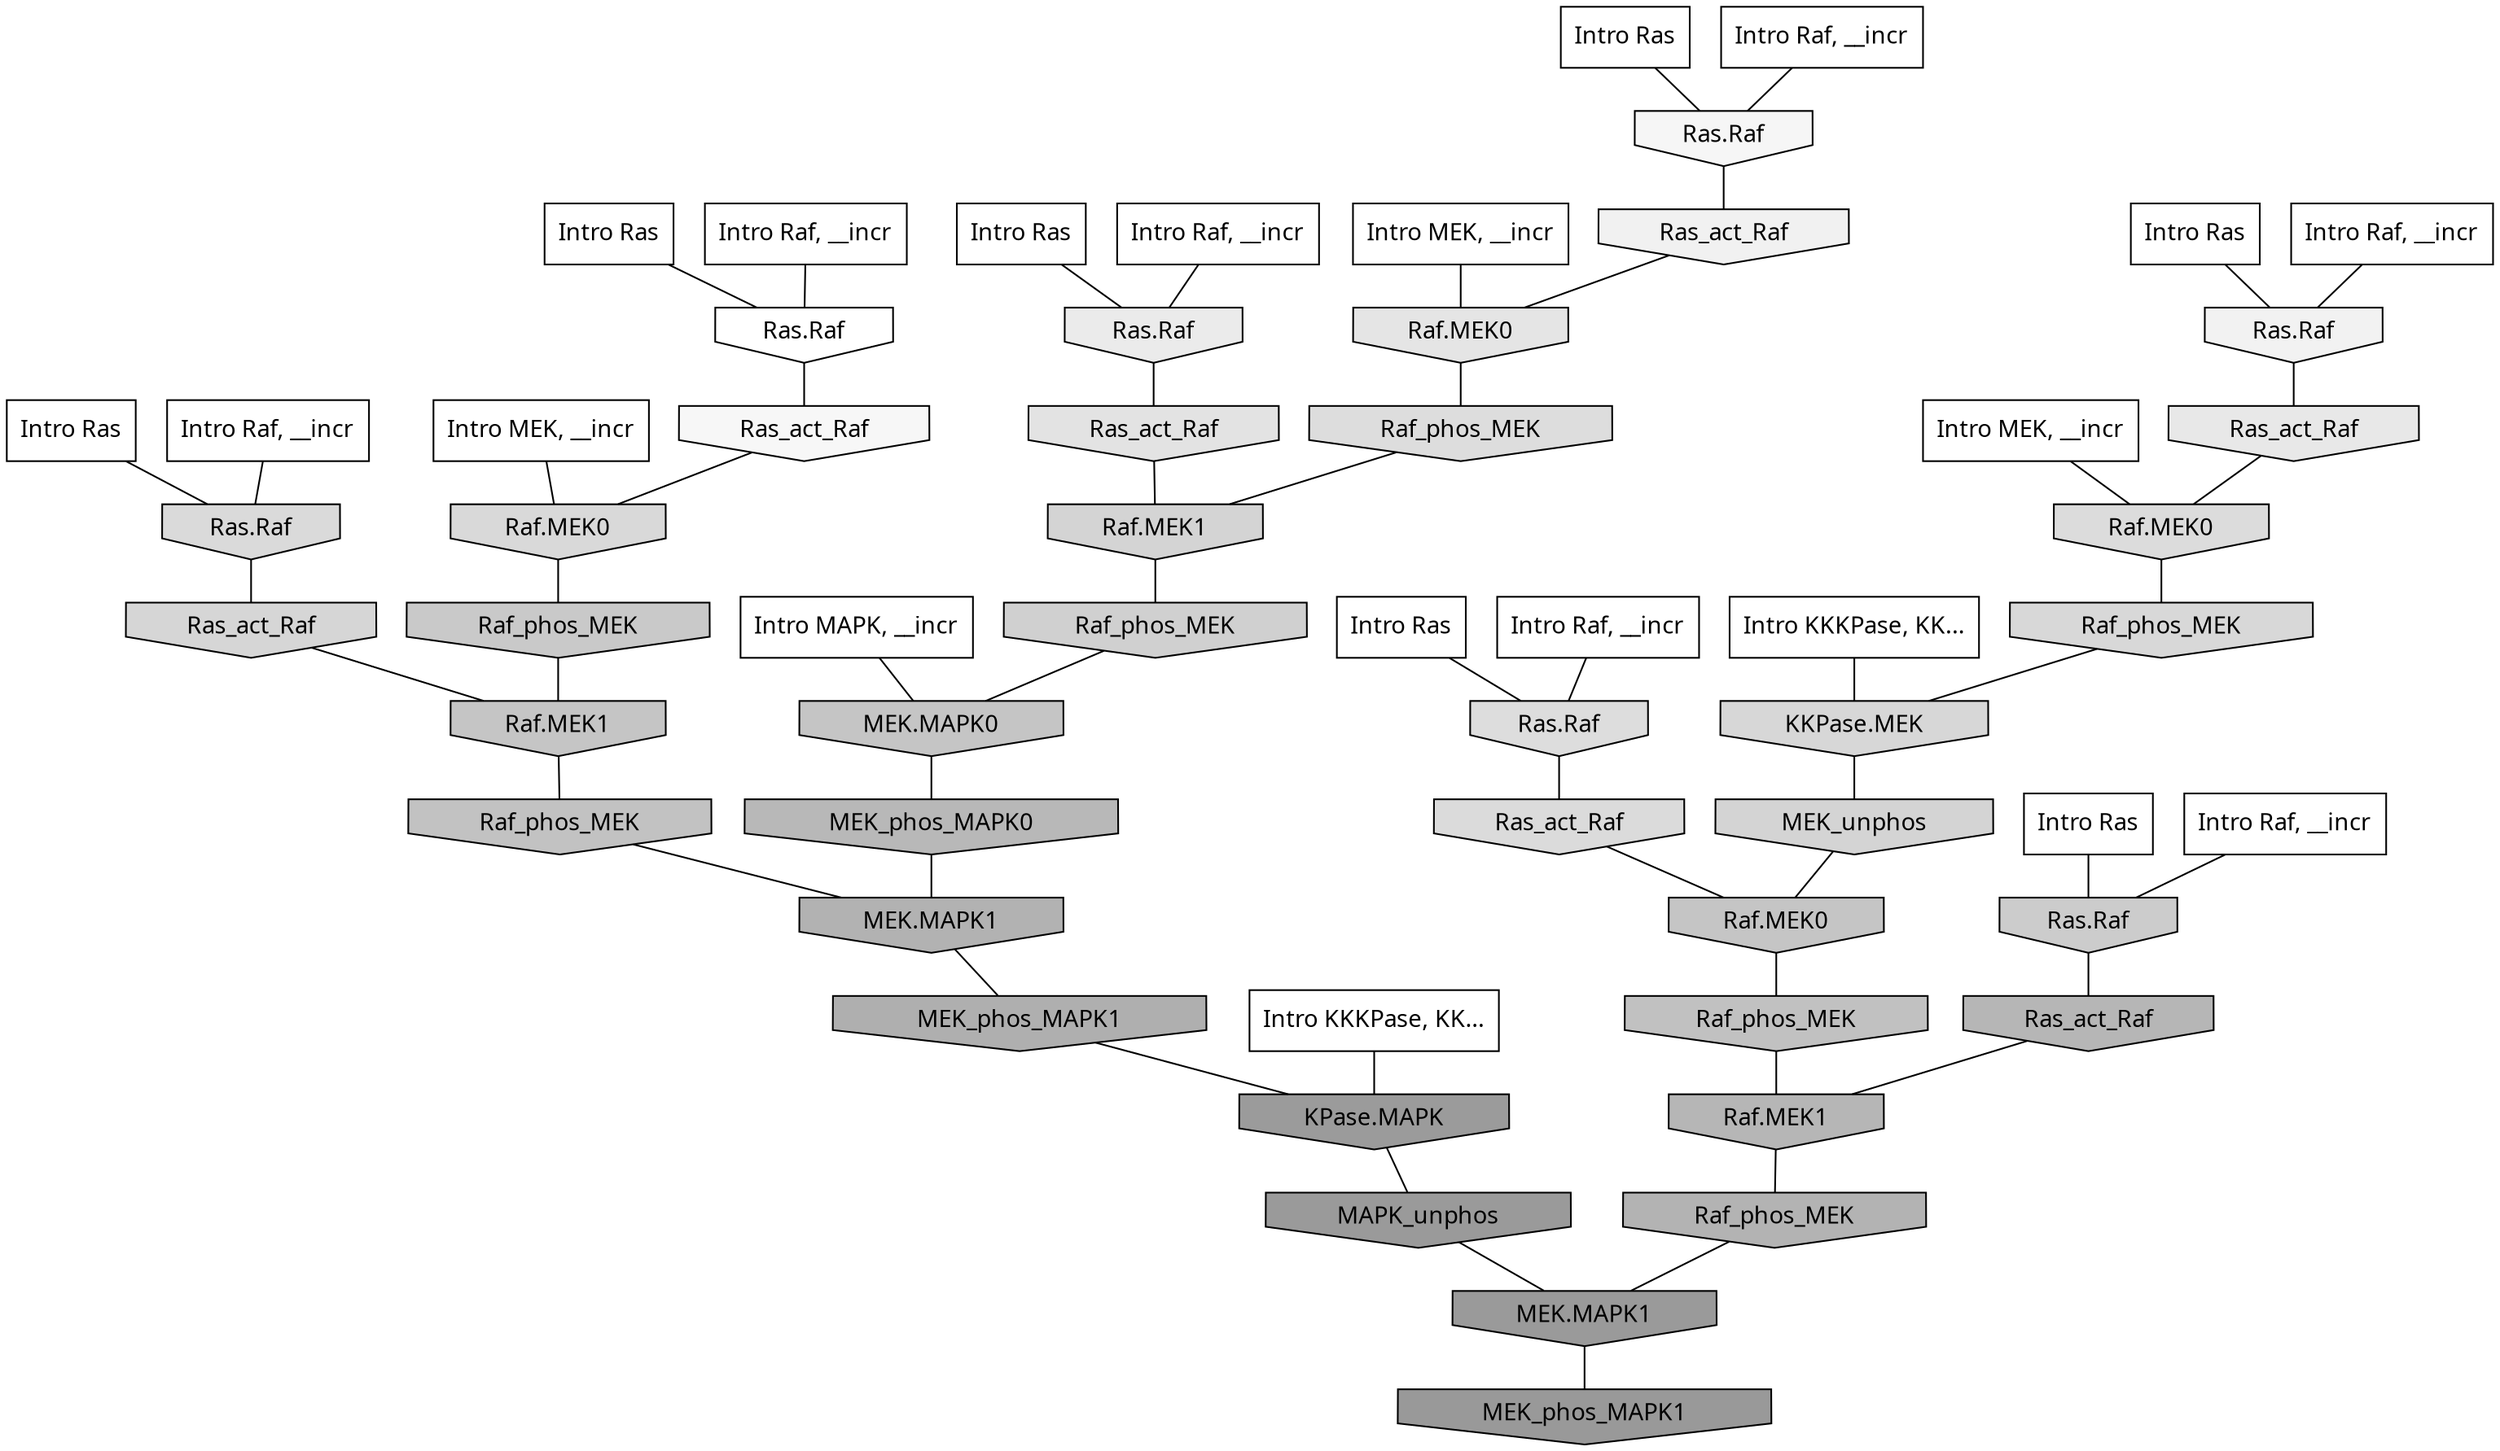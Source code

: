 digraph G{
  rankdir="TB";
  ranksep=0.30;
  node [fontname="CMU Serif"];
  edge [fontname="CMU Serif"];
  
  7 [label="Intro Ras", shape=rectangle, style=filled, fillcolor="0.000 0.000 1.000"]
  
  18 [label="Intro Ras", shape=rectangle, style=filled, fillcolor="0.000 0.000 1.000"]
  
  27 [label="Intro Ras", shape=rectangle, style=filled, fillcolor="0.000 0.000 1.000"]
  
  44 [label="Intro Ras", shape=rectangle, style=filled, fillcolor="0.000 0.000 1.000"]
  
  60 [label="Intro Ras", shape=rectangle, style=filled, fillcolor="0.000 0.000 1.000"]
  
  89 [label="Intro Ras", shape=rectangle, style=filled, fillcolor="0.000 0.000 1.000"]
  
  90 [label="Intro Ras", shape=rectangle, style=filled, fillcolor="0.000 0.000 1.000"]
  
  345 [label="Intro Raf, __incr", shape=rectangle, style=filled, fillcolor="0.000 0.000 1.000"]
  
  414 [label="Intro Raf, __incr", shape=rectangle, style=filled, fillcolor="0.000 0.000 1.000"]
  
  588 [label="Intro Raf, __incr", shape=rectangle, style=filled, fillcolor="0.000 0.000 1.000"]
  
  683 [label="Intro Raf, __incr", shape=rectangle, style=filled, fillcolor="0.000 0.000 1.000"]
  
  689 [label="Intro Raf, __incr", shape=rectangle, style=filled, fillcolor="0.000 0.000 1.000"]
  
  750 [label="Intro Raf, __incr", shape=rectangle, style=filled, fillcolor="0.000 0.000 1.000"]
  
  1013 [label="Intro Raf, __incr", shape=rectangle, style=filled, fillcolor="0.000 0.000 1.000"]
  
  1802 [label="Intro MEK, __incr", shape=rectangle, style=filled, fillcolor="0.000 0.000 1.000"]
  
  1867 [label="Intro MEK, __incr", shape=rectangle, style=filled, fillcolor="0.000 0.000 1.000"]
  
  2027 [label="Intro MEK, __incr", shape=rectangle, style=filled, fillcolor="0.000 0.000 1.000"]
  
  2608 [label="Intro MAPK, __incr", shape=rectangle, style=filled, fillcolor="0.000 0.000 1.000"]
  
  3105 [label="Intro KKKPase, KK...", shape=rectangle, style=filled, fillcolor="0.000 0.000 1.000"]
  
  3114 [label="Intro KKKPase, KK...", shape=rectangle, style=filled, fillcolor="0.000 0.000 1.000"]
  
  3286 [label="Ras.Raf", shape=invhouse, style=filled, fillcolor="0.000 0.000 1.000"]
  
  3539 [label="Ras_act_Raf", shape=invhouse, style=filled, fillcolor="0.000 0.000 0.967"]
  
  3567 [label="Ras.Raf", shape=invhouse, style=filled, fillcolor="0.000 0.000 0.964"]
  
  3752 [label="Ras.Raf", shape=invhouse, style=filled, fillcolor="0.000 0.000 0.947"]
  
  3781 [label="Ras_act_Raf", shape=invhouse, style=filled, fillcolor="0.000 0.000 0.945"]
  
  4204 [label="Ras.Raf", shape=invhouse, style=filled, fillcolor="0.000 0.000 0.918"]
  
  4331 [label="Ras_act_Raf", shape=invhouse, style=filled, fillcolor="0.000 0.000 0.909"]
  
  4560 [label="Raf.MEK0", shape=invhouse, style=filled, fillcolor="0.000 0.000 0.896"]
  
  4657 [label="Ras_act_Raf", shape=invhouse, style=filled, fillcolor="0.000 0.000 0.890"]
  
  5111 [label="Ras.Raf", shape=invhouse, style=filled, fillcolor="0.000 0.000 0.865"]
  
  5122 [label="Raf_phos_MEK", shape=invhouse, style=filled, fillcolor="0.000 0.000 0.864"]
  
  5165 [label="Raf.MEK0", shape=invhouse, style=filled, fillcolor="0.000 0.000 0.861"]
  
  5278 [label="Ras_act_Raf", shape=invhouse, style=filled, fillcolor="0.000 0.000 0.856"]
  
  5376 [label="Ras.Raf", shape=invhouse, style=filled, fillcolor="0.000 0.000 0.852"]
  
  5411 [label="Raf.MEK0", shape=invhouse, style=filled, fillcolor="0.000 0.000 0.851"]
  
  5513 [label="Raf_phos_MEK", shape=invhouse, style=filled, fillcolor="0.000 0.000 0.844"]
  
  5522 [label="KKPase.MEK", shape=invhouse, style=filled, fillcolor="0.000 0.000 0.843"]
  
  5567 [label="Ras_act_Raf", shape=invhouse, style=filled, fillcolor="0.000 0.000 0.839"]
  
  5724 [label="MEK_unphos", shape=invhouse, style=filled, fillcolor="0.000 0.000 0.832"]
  
  5748 [label="Raf.MEK1", shape=invhouse, style=filled, fillcolor="0.000 0.000 0.831"]
  
  6057 [label="Raf_phos_MEK", shape=invhouse, style=filled, fillcolor="0.000 0.000 0.816"]
  
  6461 [label="Ras.Raf", shape=invhouse, style=filled, fillcolor="0.000 0.000 0.800"]
  
  6858 [label="Raf_phos_MEK", shape=invhouse, style=filled, fillcolor="0.000 0.000 0.786"]
  
  7315 [label="MEK.MAPK0", shape=invhouse, style=filled, fillcolor="0.000 0.000 0.772"]
  
  7321 [label="Raf.MEK1", shape=invhouse, style=filled, fillcolor="0.000 0.000 0.772"]
  
  7348 [label="Raf.MEK0", shape=invhouse, style=filled, fillcolor="0.000 0.000 0.771"]
  
  7776 [label="Raf_phos_MEK", shape=invhouse, style=filled, fillcolor="0.000 0.000 0.759"]
  
  7848 [label="Raf_phos_MEK", shape=invhouse, style=filled, fillcolor="0.000 0.000 0.756"]
  
  9127 [label="MEK_phos_MAPK0", shape=invhouse, style=filled, fillcolor="0.000 0.000 0.721"]
  
  9553 [label="Ras_act_Raf", shape=invhouse, style=filled, fillcolor="0.000 0.000 0.713"]
  
  9559 [label="Raf.MEK1", shape=invhouse, style=filled, fillcolor="0.000 0.000 0.713"]
  
  10040 [label="Raf_phos_MEK", shape=invhouse, style=filled, fillcolor="0.000 0.000 0.703"]
  
  10327 [label="MEK.MAPK1", shape=invhouse, style=filled, fillcolor="0.000 0.000 0.697"]
  
  11006 [label="MEK_phos_MAPK1", shape=invhouse, style=filled, fillcolor="0.000 0.000 0.684"]
  
  16154 [label="KPase.MAPK", shape=invhouse, style=filled, fillcolor="0.000 0.000 0.606"]
  
  16198 [label="MAPK_unphos", shape=invhouse, style=filled, fillcolor="0.000 0.000 0.605"]
  
  16199 [label="MEK.MAPK1", shape=invhouse, style=filled, fillcolor="0.000 0.000 0.605"]
  
  16427 [label="MEK_phos_MAPK1", shape=invhouse, style=filled, fillcolor="0.000 0.000 0.600"]
  
  
  16199 -> 16427 [dir=none, color="0.000 0.000 0.000"] 
  16198 -> 16199 [dir=none, color="0.000 0.000 0.000"] 
  16154 -> 16198 [dir=none, color="0.000 0.000 0.000"] 
  11006 -> 16154 [dir=none, color="0.000 0.000 0.000"] 
  10327 -> 11006 [dir=none, color="0.000 0.000 0.000"] 
  10040 -> 16199 [dir=none, color="0.000 0.000 0.000"] 
  9559 -> 10040 [dir=none, color="0.000 0.000 0.000"] 
  9553 -> 9559 [dir=none, color="0.000 0.000 0.000"] 
  9127 -> 10327 [dir=none, color="0.000 0.000 0.000"] 
  7848 -> 9559 [dir=none, color="0.000 0.000 0.000"] 
  7776 -> 10327 [dir=none, color="0.000 0.000 0.000"] 
  7348 -> 7848 [dir=none, color="0.000 0.000 0.000"] 
  7321 -> 7776 [dir=none, color="0.000 0.000 0.000"] 
  7315 -> 9127 [dir=none, color="0.000 0.000 0.000"] 
  6858 -> 7321 [dir=none, color="0.000 0.000 0.000"] 
  6461 -> 9553 [dir=none, color="0.000 0.000 0.000"] 
  6057 -> 7315 [dir=none, color="0.000 0.000 0.000"] 
  5748 -> 6057 [dir=none, color="0.000 0.000 0.000"] 
  5724 -> 7348 [dir=none, color="0.000 0.000 0.000"] 
  5567 -> 7321 [dir=none, color="0.000 0.000 0.000"] 
  5522 -> 5724 [dir=none, color="0.000 0.000 0.000"] 
  5513 -> 5522 [dir=none, color="0.000 0.000 0.000"] 
  5411 -> 6858 [dir=none, color="0.000 0.000 0.000"] 
  5376 -> 5567 [dir=none, color="0.000 0.000 0.000"] 
  5278 -> 7348 [dir=none, color="0.000 0.000 0.000"] 
  5165 -> 5513 [dir=none, color="0.000 0.000 0.000"] 
  5122 -> 5748 [dir=none, color="0.000 0.000 0.000"] 
  5111 -> 5278 [dir=none, color="0.000 0.000 0.000"] 
  4657 -> 5748 [dir=none, color="0.000 0.000 0.000"] 
  4560 -> 5122 [dir=none, color="0.000 0.000 0.000"] 
  4331 -> 5165 [dir=none, color="0.000 0.000 0.000"] 
  4204 -> 4657 [dir=none, color="0.000 0.000 0.000"] 
  3781 -> 4560 [dir=none, color="0.000 0.000 0.000"] 
  3752 -> 4331 [dir=none, color="0.000 0.000 0.000"] 
  3567 -> 3781 [dir=none, color="0.000 0.000 0.000"] 
  3539 -> 5411 [dir=none, color="0.000 0.000 0.000"] 
  3286 -> 3539 [dir=none, color="0.000 0.000 0.000"] 
  3114 -> 5522 [dir=none, color="0.000 0.000 0.000"] 
  3105 -> 16154 [dir=none, color="0.000 0.000 0.000"] 
  2608 -> 7315 [dir=none, color="0.000 0.000 0.000"] 
  2027 -> 4560 [dir=none, color="0.000 0.000 0.000"] 
  1867 -> 5411 [dir=none, color="0.000 0.000 0.000"] 
  1802 -> 5165 [dir=none, color="0.000 0.000 0.000"] 
  1013 -> 4204 [dir=none, color="0.000 0.000 0.000"] 
  750 -> 5111 [dir=none, color="0.000 0.000 0.000"] 
  689 -> 3286 [dir=none, color="0.000 0.000 0.000"] 
  683 -> 5376 [dir=none, color="0.000 0.000 0.000"] 
  588 -> 6461 [dir=none, color="0.000 0.000 0.000"] 
  414 -> 3752 [dir=none, color="0.000 0.000 0.000"] 
  345 -> 3567 [dir=none, color="0.000 0.000 0.000"] 
  90 -> 6461 [dir=none, color="0.000 0.000 0.000"] 
  89 -> 3286 [dir=none, color="0.000 0.000 0.000"] 
  60 -> 3567 [dir=none, color="0.000 0.000 0.000"] 
  44 -> 3752 [dir=none, color="0.000 0.000 0.000"] 
  27 -> 5111 [dir=none, color="0.000 0.000 0.000"] 
  18 -> 4204 [dir=none, color="0.000 0.000 0.000"] 
  7 -> 5376 [dir=none, color="0.000 0.000 0.000"] 
  
  }
